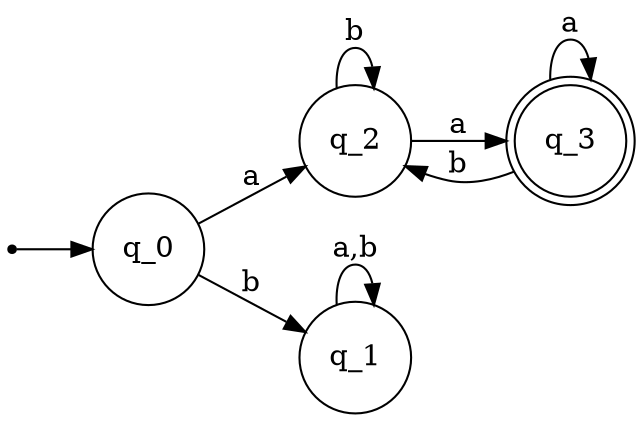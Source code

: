 digraph dfa_5 {
	rankdir=LR;
	size="8,5"
	node [shape=point]; qi
	node [shape=doublecircle]; q_3;
	node [shape=circle]
	qi -> q_0
	q_0 -> q_2 [label="a"];
	q_0 -> q_1 [label="b"];
	q_1 -> q_1 [label="a,b"];
	q_2 -> q_2 [label="b"];
	q_2 -> q_3 [label="a"];
	q_3 -> q_2 [label="b"];
	q_3 -> q_3 [label="a"];
}
